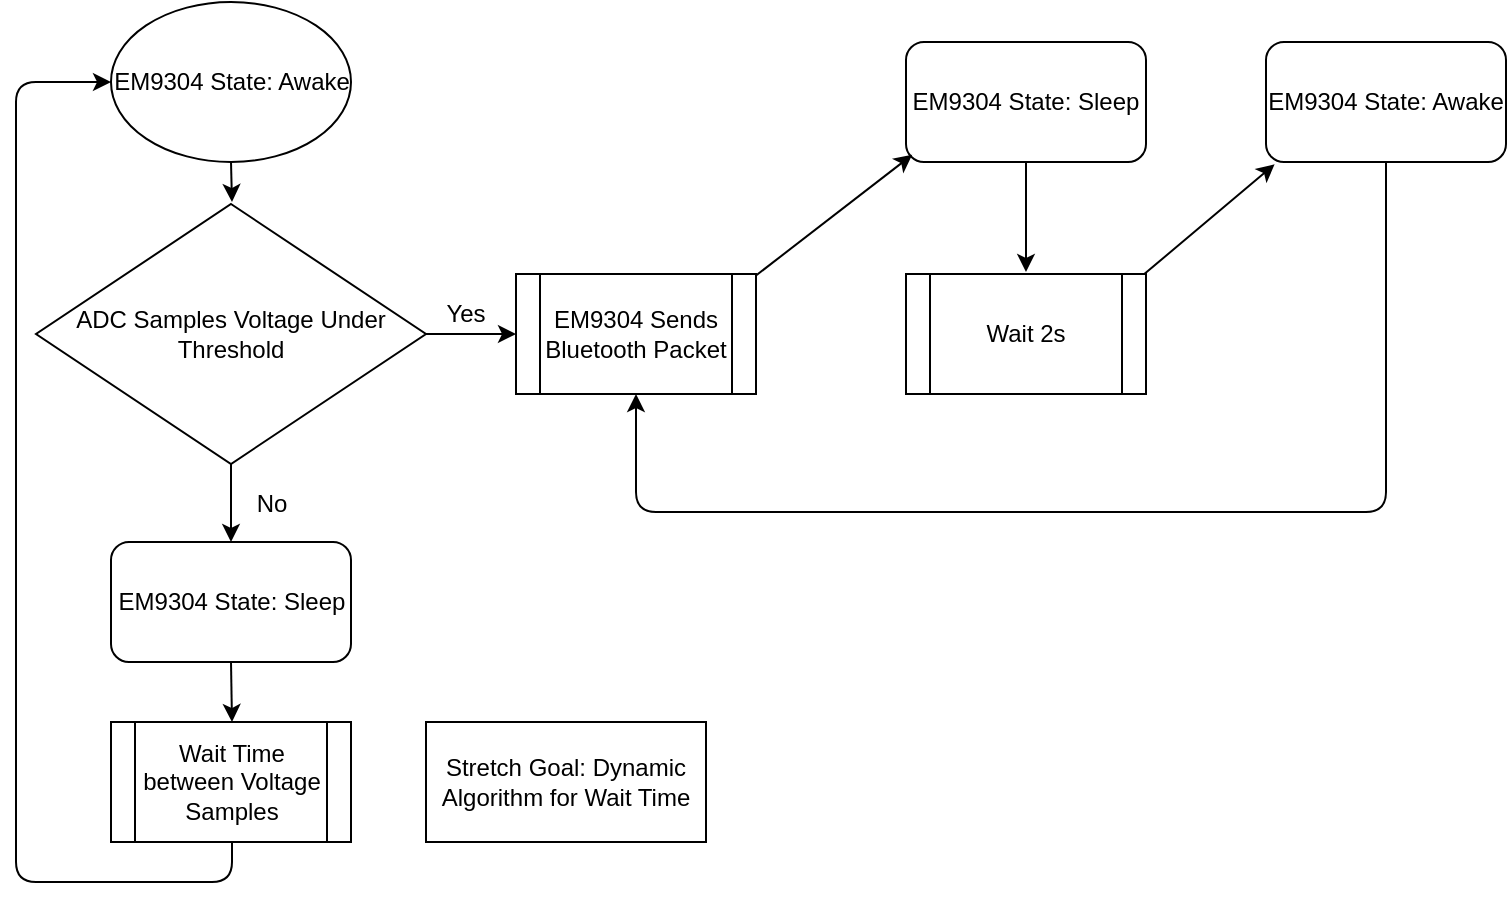 <mxfile version="10.6.3" type="device"><diagram id="eBGd4WMITXHGaV4TM3F1" name="Page-1"><mxGraphModel dx="1010" dy="576" grid="1" gridSize="10" guides="1" tooltips="1" connect="1" arrows="1" fold="1" page="1" pageScale="1" pageWidth="850" pageHeight="1100" math="0" shadow="0"><root><mxCell id="0"/><mxCell id="1" parent="0"/><mxCell id="MdWWLjONh26Xu3ESetD_-3" value="EM9304 State: Sleep" style="rounded=1;whiteSpace=wrap;html=1;" vertex="1" parent="1"><mxGeometry x="515" y="110" width="120" height="60" as="geometry"/></mxCell><mxCell id="MdWWLjONh26Xu3ESetD_-5" value="EM9304 State: Awake" style="rounded=1;whiteSpace=wrap;html=1;" vertex="1" parent="1"><mxGeometry x="695" y="110" width="120" height="60" as="geometry"/></mxCell><mxCell id="MdWWLjONh26Xu3ESetD_-6" value="ADC Samples Voltage Under Threshold" style="rhombus;whiteSpace=wrap;html=1;" vertex="1" parent="1"><mxGeometry x="80" y="191" width="195" height="130" as="geometry"/></mxCell><mxCell id="MdWWLjONh26Xu3ESetD_-7" value="EM9304 State: Awake" style="ellipse;whiteSpace=wrap;html=1;" vertex="1" parent="1"><mxGeometry x="117.5" y="90" width="120" height="80" as="geometry"/></mxCell><mxCell id="MdWWLjONh26Xu3ESetD_-9" value="" style="endArrow=classic;html=1;exitX=1;exitY=0.5;exitDx=0;exitDy=0;entryX=0;entryY=0.5;entryDx=0;entryDy=0;entryPerimeter=0;" edge="1" parent="1" source="MdWWLjONh26Xu3ESetD_-6" target="MdWWLjONh26Xu3ESetD_-29"><mxGeometry width="50" height="50" relative="1" as="geometry"><mxPoint x="95" y="470.5" as="sourcePoint"/><mxPoint x="325" y="256" as="targetPoint"/></mxGeometry></mxCell><mxCell id="MdWWLjONh26Xu3ESetD_-12" value="" style="endArrow=classic;html=1;entryX=0.026;entryY=0.94;entryDx=0;entryDy=0;entryPerimeter=0;exitX=0.992;exitY=0.025;exitDx=0;exitDy=0;exitPerimeter=0;" edge="1" parent="1" source="MdWWLjONh26Xu3ESetD_-29" target="MdWWLjONh26Xu3ESetD_-3"><mxGeometry width="50" height="50" relative="1" as="geometry"><mxPoint x="443" y="220" as="sourcePoint"/><mxPoint x="105" y="305" as="targetPoint"/></mxGeometry></mxCell><mxCell id="MdWWLjONh26Xu3ESetD_-13" value="" style="endArrow=classic;html=1;exitX=0.5;exitY=1;exitDx=0;exitDy=0;" edge="1" parent="1" source="MdWWLjONh26Xu3ESetD_-3"><mxGeometry width="50" height="50" relative="1" as="geometry"><mxPoint x="55" y="355" as="sourcePoint"/><mxPoint x="575" y="225" as="targetPoint"/></mxGeometry></mxCell><mxCell id="MdWWLjONh26Xu3ESetD_-14" value="" style="endArrow=classic;html=1;exitX=0.5;exitY=1;exitDx=0;exitDy=0;entryX=0.5;entryY=1;entryDx=0;entryDy=0;" edge="1" parent="1" source="MdWWLjONh26Xu3ESetD_-5" target="MdWWLjONh26Xu3ESetD_-29"><mxGeometry width="50" height="50" relative="1" as="geometry"><mxPoint x="55" y="355" as="sourcePoint"/><mxPoint x="385" y="285" as="targetPoint"/><Array as="points"><mxPoint x="755" y="345"/><mxPoint x="380" y="345"/></Array></mxGeometry></mxCell><mxCell id="MdWWLjONh26Xu3ESetD_-15" value="" style="endArrow=classic;html=1;exitX=0.983;exitY=0.017;exitDx=0;exitDy=0;exitPerimeter=0;entryX=0.036;entryY=1.019;entryDx=0;entryDy=0;entryPerimeter=0;" edge="1" parent="1" source="MdWWLjONh26Xu3ESetD_-28" target="MdWWLjONh26Xu3ESetD_-5"><mxGeometry width="50" height="50" relative="1" as="geometry"><mxPoint x="633" y="231" as="sourcePoint"/><mxPoint x="105" y="375" as="targetPoint"/></mxGeometry></mxCell><mxCell id="MdWWLjONh26Xu3ESetD_-16" value="Yes" style="text;html=1;strokeColor=none;fillColor=none;align=center;verticalAlign=middle;whiteSpace=wrap;rounded=0;" vertex="1" parent="1"><mxGeometry x="275" y="236" width="40" height="20" as="geometry"/></mxCell><mxCell id="MdWWLjONh26Xu3ESetD_-17" value="No" style="text;html=1;strokeColor=none;fillColor=none;align=center;verticalAlign=middle;whiteSpace=wrap;rounded=0;" vertex="1" parent="1"><mxGeometry x="177.5" y="330.5" width="40" height="20" as="geometry"/></mxCell><mxCell id="MdWWLjONh26Xu3ESetD_-18" value="EM9304 State: Sleep" style="rounded=1;whiteSpace=wrap;html=1;" vertex="1" parent="1"><mxGeometry x="117.5" y="360" width="120" height="60" as="geometry"/></mxCell><mxCell id="MdWWLjONh26Xu3ESetD_-20" value="" style="endArrow=classic;html=1;exitX=0.5;exitY=1;exitDx=0;exitDy=0;" edge="1" parent="1" source="MdWWLjONh26Xu3ESetD_-6" target="MdWWLjONh26Xu3ESetD_-18"><mxGeometry width="50" height="50" relative="1" as="geometry"><mxPoint x="100" y="520" as="sourcePoint"/><mxPoint x="150" y="470" as="targetPoint"/></mxGeometry></mxCell><mxCell id="MdWWLjONh26Xu3ESetD_-22" value="" style="endArrow=classic;html=1;exitX=0.5;exitY=1;exitDx=0;exitDy=0;entryX=0.5;entryY=0;entryDx=0;entryDy=0;" edge="1" parent="1" source="MdWWLjONh26Xu3ESetD_-18"><mxGeometry width="50" height="50" relative="1" as="geometry"><mxPoint x="100" y="610" as="sourcePoint"/><mxPoint x="178" y="450" as="targetPoint"/></mxGeometry></mxCell><mxCell id="MdWWLjONh26Xu3ESetD_-23" value="" style="endArrow=classic;html=1;exitX=0.5;exitY=1;exitDx=0;exitDy=0;entryX=0;entryY=0.5;entryDx=0;entryDy=0;" edge="1" parent="1" target="MdWWLjONh26Xu3ESetD_-7"><mxGeometry width="50" height="50" relative="1" as="geometry"><mxPoint x="178" y="510" as="sourcePoint"/><mxPoint x="90" y="120" as="targetPoint"/><Array as="points"><mxPoint x="178" y="530"/><mxPoint x="70" y="530"/><mxPoint x="70" y="130"/></Array></mxGeometry></mxCell><mxCell id="MdWWLjONh26Xu3ESetD_-26" value="" style="endArrow=classic;html=1;exitX=0.5;exitY=1;exitDx=0;exitDy=0;" edge="1" parent="1" source="MdWWLjONh26Xu3ESetD_-7"><mxGeometry width="50" height="50" relative="1" as="geometry"><mxPoint x="50" y="690" as="sourcePoint"/><mxPoint x="178" y="190" as="targetPoint"/></mxGeometry></mxCell><mxCell id="MdWWLjONh26Xu3ESetD_-28" value="Wait 2s " style="shape=process;whiteSpace=wrap;html=1;backgroundOutline=1;" vertex="1" parent="1"><mxGeometry x="515" y="226" width="120" height="60" as="geometry"/></mxCell><mxCell id="MdWWLjONh26Xu3ESetD_-29" value="EM9304 Sends Bluetooth Packet" style="shape=process;whiteSpace=wrap;html=1;backgroundOutline=1;" vertex="1" parent="1"><mxGeometry x="320" y="226" width="120" height="60" as="geometry"/></mxCell><mxCell id="MdWWLjONh26Xu3ESetD_-31" value="Wait Time between Voltage Samples" style="shape=process;whiteSpace=wrap;html=1;backgroundOutline=1;" vertex="1" parent="1"><mxGeometry x="117.5" y="450" width="120" height="60" as="geometry"/></mxCell><mxCell id="MdWWLjONh26Xu3ESetD_-33" value="Stretch Goal: Dynamic Algorithm for Wait Time" style="rounded=0;whiteSpace=wrap;html=1;" vertex="1" parent="1"><mxGeometry x="275" y="450" width="140" height="60" as="geometry"/></mxCell></root></mxGraphModel></diagram></mxfile>